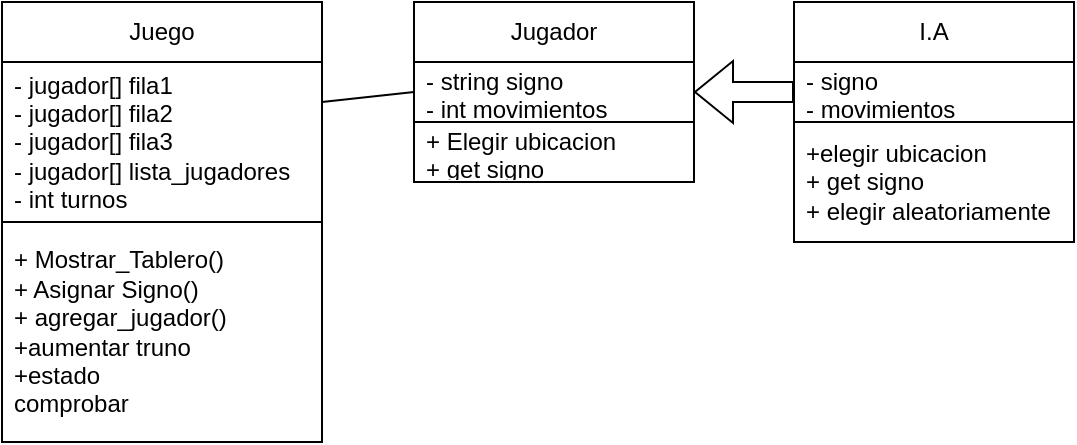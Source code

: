 <mxfile version="26.2.2">
  <diagram name="Página-1" id="GnJhBaRRUY6JDVeqvR4D">
    <mxGraphModel dx="874" dy="473" grid="1" gridSize="10" guides="1" tooltips="1" connect="1" arrows="1" fold="1" page="1" pageScale="1" pageWidth="827" pageHeight="1169" math="0" shadow="0">
      <root>
        <mxCell id="0" />
        <mxCell id="1" parent="0" />
        <mxCell id="9zkxFy7ubg_FFBkFz8Hj-1" value="Juego" style="swimlane;fontStyle=0;childLayout=stackLayout;horizontal=1;startSize=30;horizontalStack=0;resizeParent=1;resizeParentMax=0;resizeLast=0;collapsible=1;marginBottom=0;whiteSpace=wrap;html=1;" vertex="1" parent="1">
          <mxGeometry x="274" y="90" width="160" height="220" as="geometry" />
        </mxCell>
        <mxCell id="9zkxFy7ubg_FFBkFz8Hj-2" value="- jugador[] fila1&lt;div&gt;- jugador[] fila2&lt;/div&gt;&lt;div&gt;- jugador[] fila3&lt;/div&gt;&lt;div&gt;- jugador[] lista_jugadores&lt;br&gt;&lt;div&gt;- int turnos&lt;/div&gt;&lt;/div&gt;" style="text;strokeColor=default;fillColor=none;align=left;verticalAlign=middle;spacingLeft=4;spacingRight=4;overflow=hidden;points=[[0,0.5],[1,0.5]];portConstraint=eastwest;rotatable=0;whiteSpace=wrap;html=1;" vertex="1" parent="9zkxFy7ubg_FFBkFz8Hj-1">
          <mxGeometry y="30" width="160" height="80" as="geometry" />
        </mxCell>
        <mxCell id="9zkxFy7ubg_FFBkFz8Hj-4" value="+ Mostrar_Tablero()&lt;div&gt;+ Asignar Signo()&lt;/div&gt;&lt;div&gt;+ agregar_jugador()&lt;/div&gt;&lt;div&gt;+aumentar truno&lt;/div&gt;&lt;div&gt;+estado&lt;/div&gt;&lt;div&gt;comprobar&lt;/div&gt;" style="text;strokeColor=none;fillColor=none;align=left;verticalAlign=middle;spacingLeft=4;spacingRight=4;overflow=hidden;points=[[0,0.5],[1,0.5]];portConstraint=eastwest;rotatable=0;whiteSpace=wrap;html=1;" vertex="1" parent="9zkxFy7ubg_FFBkFz8Hj-1">
          <mxGeometry y="110" width="160" height="110" as="geometry" />
        </mxCell>
        <mxCell id="9zkxFy7ubg_FFBkFz8Hj-5" value="" style="endArrow=none;html=1;rounded=0;exitX=1;exitY=0.25;exitDx=0;exitDy=0;entryX=0;entryY=0.5;entryDx=0;entryDy=0;exitPerimeter=0;" edge="1" parent="1" source="9zkxFy7ubg_FFBkFz8Hj-2" target="9zkxFy7ubg_FFBkFz8Hj-8">
          <mxGeometry width="50" height="50" relative="1" as="geometry">
            <mxPoint x="390" y="270" as="sourcePoint" />
            <mxPoint x="480" y="135" as="targetPoint" />
          </mxGeometry>
        </mxCell>
        <mxCell id="9zkxFy7ubg_FFBkFz8Hj-7" value="Jugador" style="swimlane;fontStyle=0;childLayout=stackLayout;horizontal=1;startSize=30;horizontalStack=0;resizeParent=1;resizeParentMax=0;resizeLast=0;collapsible=1;marginBottom=0;whiteSpace=wrap;html=1;" vertex="1" parent="1">
          <mxGeometry x="480" y="90" width="140" height="90" as="geometry" />
        </mxCell>
        <mxCell id="9zkxFy7ubg_FFBkFz8Hj-8" value="- string signo&lt;div&gt;- int movimientos&lt;/div&gt;" style="text;strokeColor=default;fillColor=none;align=left;verticalAlign=middle;spacingLeft=4;spacingRight=4;overflow=hidden;points=[[0,0.5],[1,0.5]];portConstraint=eastwest;rotatable=0;whiteSpace=wrap;html=1;" vertex="1" parent="9zkxFy7ubg_FFBkFz8Hj-7">
          <mxGeometry y="30" width="140" height="30" as="geometry" />
        </mxCell>
        <mxCell id="9zkxFy7ubg_FFBkFz8Hj-10" value="+ Elegir ubicacion&lt;div&gt;+ get signo&lt;/div&gt;" style="text;strokeColor=none;fillColor=none;align=left;verticalAlign=middle;spacingLeft=4;spacingRight=4;overflow=hidden;points=[[0,0.5],[1,0.5]];portConstraint=eastwest;rotatable=0;whiteSpace=wrap;html=1;" vertex="1" parent="9zkxFy7ubg_FFBkFz8Hj-7">
          <mxGeometry y="60" width="140" height="30" as="geometry" />
        </mxCell>
        <mxCell id="9zkxFy7ubg_FFBkFz8Hj-13" value="I.A" style="swimlane;fontStyle=0;childLayout=stackLayout;horizontal=1;startSize=30;horizontalStack=0;resizeParent=1;resizeParentMax=0;resizeLast=0;collapsible=1;marginBottom=0;whiteSpace=wrap;html=1;" vertex="1" parent="1">
          <mxGeometry x="670" y="90" width="140" height="120" as="geometry" />
        </mxCell>
        <mxCell id="9zkxFy7ubg_FFBkFz8Hj-14" value="- signo&lt;div&gt;- movimientos&lt;/div&gt;" style="text;strokeColor=default;fillColor=none;align=left;verticalAlign=middle;spacingLeft=4;spacingRight=4;overflow=hidden;points=[[0,0.5],[1,0.5]];portConstraint=eastwest;rotatable=0;whiteSpace=wrap;html=1;" vertex="1" parent="9zkxFy7ubg_FFBkFz8Hj-13">
          <mxGeometry y="30" width="140" height="30" as="geometry" />
        </mxCell>
        <mxCell id="9zkxFy7ubg_FFBkFz8Hj-16" value="+elegir ubicacion&lt;div&gt;+ get signo&lt;/div&gt;&lt;div&gt;+ elegir aleatoriamente&lt;/div&gt;" style="text;strokeColor=none;fillColor=none;align=left;verticalAlign=middle;spacingLeft=4;spacingRight=4;overflow=hidden;points=[[0,0.5],[1,0.5]];portConstraint=eastwest;rotatable=0;whiteSpace=wrap;html=1;" vertex="1" parent="9zkxFy7ubg_FFBkFz8Hj-13">
          <mxGeometry y="60" width="140" height="60" as="geometry" />
        </mxCell>
        <mxCell id="9zkxFy7ubg_FFBkFz8Hj-17" value="" style="shape=flexArrow;endArrow=classic;html=1;rounded=0;exitX=0;exitY=0.5;exitDx=0;exitDy=0;entryX=1;entryY=0.5;entryDx=0;entryDy=0;entryPerimeter=0;" edge="1" parent="1" source="9zkxFy7ubg_FFBkFz8Hj-14" target="9zkxFy7ubg_FFBkFz8Hj-8">
          <mxGeometry width="50" height="50" relative="1" as="geometry">
            <mxPoint x="570" y="180" as="sourcePoint" />
            <mxPoint x="620" y="130" as="targetPoint" />
          </mxGeometry>
        </mxCell>
      </root>
    </mxGraphModel>
  </diagram>
</mxfile>
